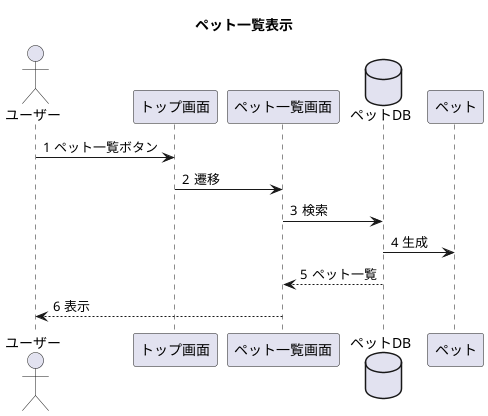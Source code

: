 @startuml
title ペット一覧表示
actor ユーザー
participant トップ画面
participant ペット一覧画面
database ペットDB
autonumber "#"

ユーザー->トップ画面:ペット一覧ボタン
トップ画面->ペット一覧画面:遷移
ペット一覧画面->ペットDB:検索
ペットDB->ペット:生成
ペットDB-->ペット一覧画面:ペット一覧
ペット一覧画面-->ユーザー:表示

@enduml